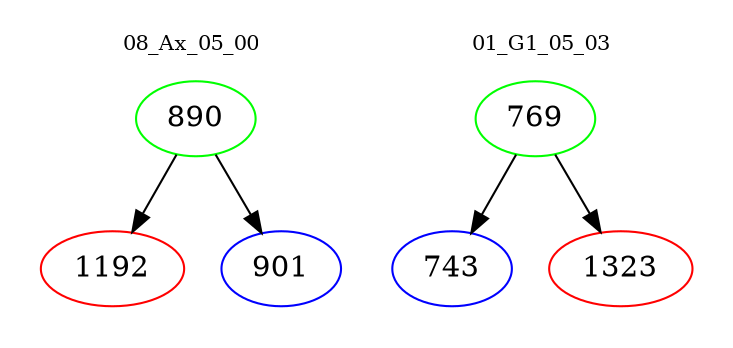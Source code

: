 digraph{
subgraph cluster_0 {
color = white
label = "08_Ax_05_00";
fontsize=10;
T0_890 [label="890", color="green"]
T0_890 -> T0_1192 [color="black"]
T0_1192 [label="1192", color="red"]
T0_890 -> T0_901 [color="black"]
T0_901 [label="901", color="blue"]
}
subgraph cluster_1 {
color = white
label = "01_G1_05_03";
fontsize=10;
T1_769 [label="769", color="green"]
T1_769 -> T1_743 [color="black"]
T1_743 [label="743", color="blue"]
T1_769 -> T1_1323 [color="black"]
T1_1323 [label="1323", color="red"]
}
}
